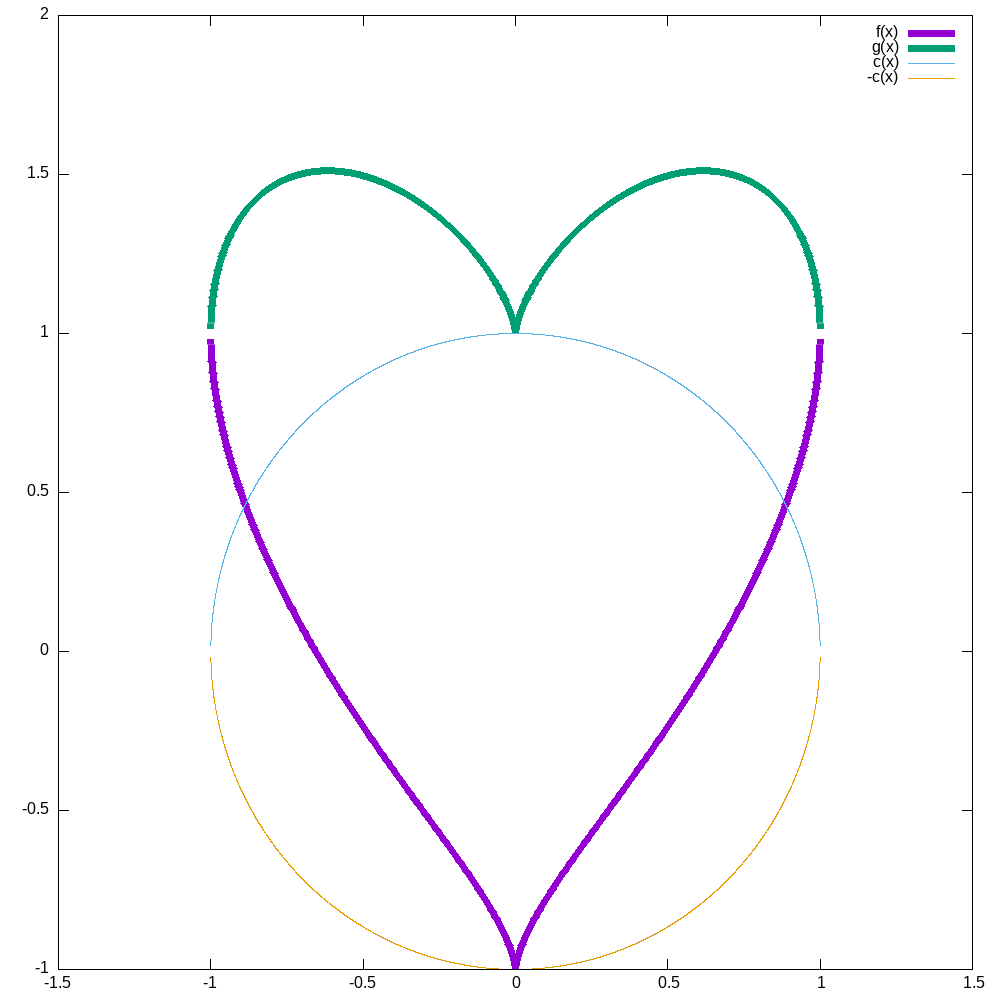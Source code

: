 #!/usr/bin/gnuplot
# 正円の変形

set terminal png size 1000,1000
set out "images/transformation.png"

set sample 10000
set xrange[-1.5:1.5]

c(x) = (1 - x**2) **0.5
u(x) = (x**2)**(1/3.)

f(x) = u(x) - c(x)
g(x) = u(x) + c(x)

plot f(x) smooth cspline linewidth 7, g(x) smooth cspline linewidth 7, c(x) smooth cspline, -c(x) smooth cspline

